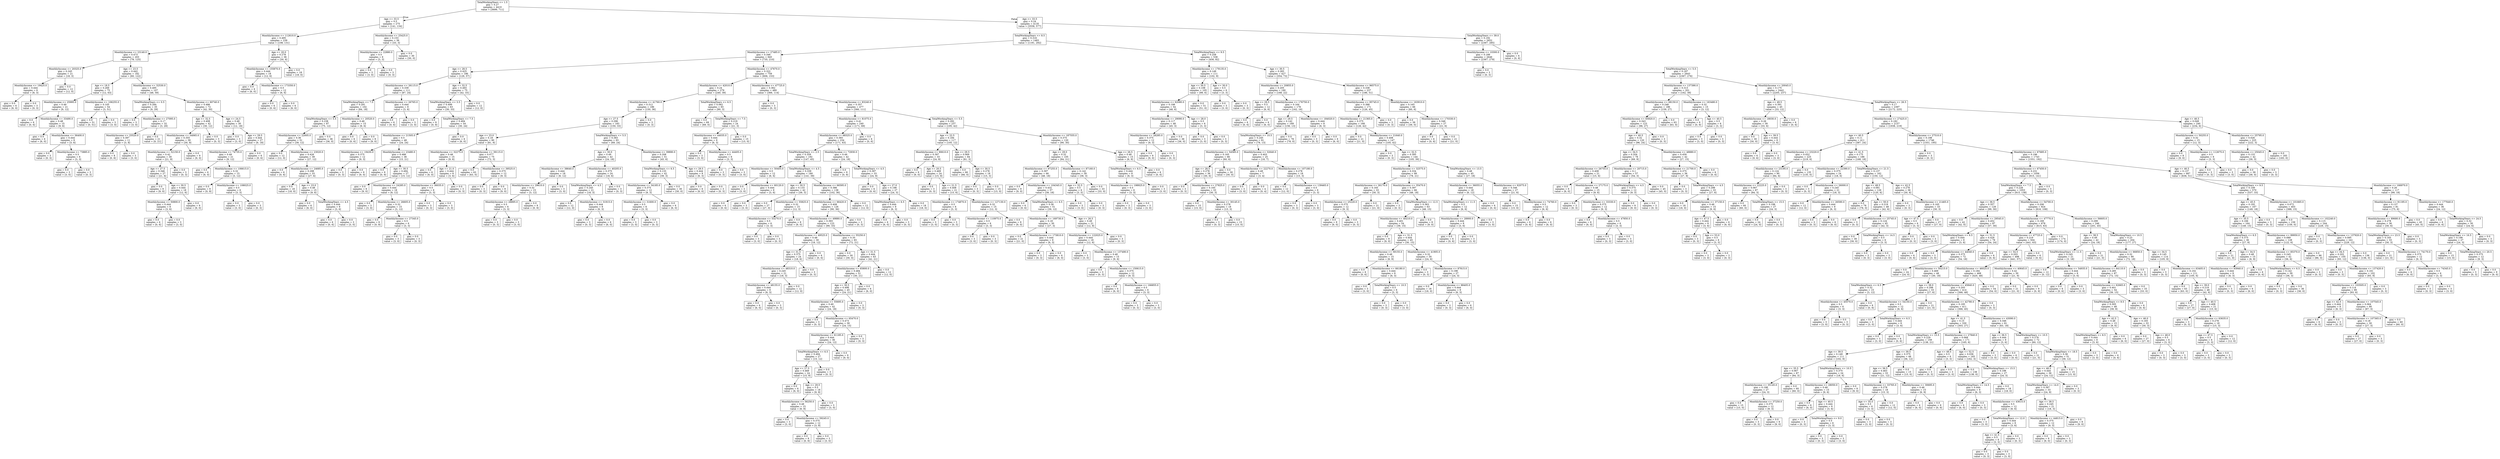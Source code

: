 digraph Tree {
node [shape=box] ;
0 [label="TotalWorkingYears <= 1.5\ngini = 0.27\nsamples = 4410\nvalue = [3699, 711]"] ;
1 [label="Age <= 33.5\ngini = 0.5\nsamples = 275\nvalue = [141, 134]"] ;
0 -> 1 [labeldistance=2.5, labelangle=45, headlabel="True"] ;
2 [label="MonthlyIncome <= 112610.0\ngini = 0.495\nsamples = 239\nvalue = [108, 131]"] ;
1 -> 2 ;
3 [label="MonthlyIncome <= 23140.0\ngini = 0.473\nsamples = 203\nvalue = [78, 125]"] ;
2 -> 3 ;
4 [label="MonthlyIncome <= 20325.0\ngini = 0.245\nsamples = 21\nvalue = [18, 3]"] ;
3 -> 4 ;
5 [label="MonthlyIncome <= 19425.0\ngini = 0.444\nsamples = 9\nvalue = [6, 3]"] ;
4 -> 5 ;
6 [label="gini = 0.0\nsamples = 6\nvalue = [6, 0]"] ;
5 -> 6 ;
7 [label="gini = 0.0\nsamples = 3\nvalue = [0, 3]"] ;
5 -> 7 ;
8 [label="gini = 0.0\nsamples = 12\nvalue = [12, 0]"] ;
4 -> 8 ;
9 [label="Age <= 23.5\ngini = 0.442\nsamples = 182\nvalue = [60, 122]"] ;
3 -> 9 ;
10 [label="Age <= 18.5\ngini = 0.269\nsamples = 75\nvalue = [12, 63]"] ;
9 -> 10 ;
11 [label="MonthlyIncome <= 25995.0\ngini = 0.49\nsamples = 21\nvalue = [9, 12]"] ;
10 -> 11 ;
12 [label="gini = 0.0\nsamples = 6\nvalue = [0, 6]"] ;
11 -> 12 ;
13 [label="MonthlyIncome <= 33490.0\ngini = 0.48\nsamples = 15\nvalue = [9, 6]"] ;
11 -> 13 ;
14 [label="gini = 0.0\nsamples = 6\nvalue = [6, 0]"] ;
13 -> 14 ;
15 [label="MonthlyIncome <= 36400.0\ngini = 0.444\nsamples = 9\nvalue = [3, 6]"] ;
13 -> 15 ;
16 [label="gini = 0.0\nsamples = 3\nvalue = [0, 3]"] ;
15 -> 16 ;
17 [label="MonthlyIncome <= 73885.0\ngini = 0.5\nsamples = 6\nvalue = [3, 3]"] ;
15 -> 17 ;
18 [label="gini = 0.0\nsamples = 3\nvalue = [3, 0]"] ;
17 -> 18 ;
19 [label="gini = 0.0\nsamples = 3\nvalue = [0, 3]"] ;
17 -> 19 ;
20 [label="MonthlyIncome <= 106255.0\ngini = 0.105\nsamples = 54\nvalue = [3, 51]"] ;
10 -> 20 ;
21 [label="gini = 0.0\nsamples = 51\nvalue = [0, 51]"] ;
20 -> 21 ;
22 [label="gini = 0.0\nsamples = 3\nvalue = [3, 0]"] ;
20 -> 22 ;
23 [label="MonthlyIncome <= 32530.0\ngini = 0.495\nsamples = 107\nvalue = [48, 59]"] ;
9 -> 23 ;
24 [label="TotalWorkingYears <= 0.5\ngini = 0.284\nsamples = 35\nvalue = [6, 29]"] ;
23 -> 24 ;
25 [label="gini = 0.0\nsamples = 3\nvalue = [3, 0]"] ;
24 -> 25 ;
26 [label="MonthlyIncome <= 27095.0\ngini = 0.17\nsamples = 32\nvalue = [3, 29]"] ;
24 -> 26 ;
27 [label="MonthlyIncome <= 25520.0\ngini = 0.397\nsamples = 11\nvalue = [3, 8]"] ;
26 -> 27 ;
28 [label="gini = 0.0\nsamples = 8\nvalue = [0, 8]"] ;
27 -> 28 ;
29 [label="gini = 0.0\nsamples = 3\nvalue = [3, 0]"] ;
27 -> 29 ;
30 [label="gini = 0.0\nsamples = 21\nvalue = [0, 21]"] ;
26 -> 30 ;
31 [label="MonthlyIncome <= 60740.0\ngini = 0.486\nsamples = 72\nvalue = [42, 30]"] ;
23 -> 31 ;
32 [label="Age <= 32.5\ngini = 0.408\nsamples = 42\nvalue = [30, 12]"] ;
31 -> 32 ;
33 [label="MonthlyIncome <= 54065.0\ngini = 0.355\nsamples = 39\nvalue = [30, 9]"] ;
32 -> 33 ;
34 [label="MonthlyIncome <= 52150.0\ngini = 0.42\nsamples = 30\nvalue = [21, 9]"] ;
33 -> 34 ;
35 [label="Age <= 27.5\ngini = 0.346\nsamples = 27\nvalue = [21, 6]"] ;
34 -> 35 ;
36 [label="gini = 0.0\nsamples = 9\nvalue = [9, 0]"] ;
35 -> 36 ;
37 [label="Age <= 30.5\ngini = 0.444\nsamples = 18\nvalue = [12, 6]"] ;
35 -> 37 ;
38 [label="MonthlyIncome <= 50800.0\ngini = 0.444\nsamples = 9\nvalue = [3, 6]"] ;
37 -> 38 ;
39 [label="gini = 0.0\nsamples = 6\nvalue = [0, 6]"] ;
38 -> 39 ;
40 [label="gini = 0.0\nsamples = 3\nvalue = [3, 0]"] ;
38 -> 40 ;
41 [label="gini = 0.0\nsamples = 9\nvalue = [9, 0]"] ;
37 -> 41 ;
42 [label="gini = 0.0\nsamples = 3\nvalue = [0, 3]"] ;
34 -> 42 ;
43 [label="gini = 0.0\nsamples = 9\nvalue = [9, 0]"] ;
33 -> 43 ;
44 [label="gini = 0.0\nsamples = 3\nvalue = [0, 3]"] ;
32 -> 44 ;
45 [label="Age <= 24.5\ngini = 0.48\nsamples = 30\nvalue = [12, 18]"] ;
31 -> 45 ;
46 [label="gini = 0.0\nsamples = 3\nvalue = [3, 0]"] ;
45 -> 46 ;
47 [label="Age <= 29.5\ngini = 0.444\nsamples = 27\nvalue = [9, 18]"] ;
45 -> 47 ;
48 [label="MonthlyIncome <= 74735.0\ngini = 0.49\nsamples = 21\nvalue = [9, 12]"] ;
47 -> 48 ;
49 [label="gini = 0.0\nsamples = 6\nvalue = [6, 0]"] ;
48 -> 49 ;
50 [label="MonthlyIncome <= 106615.0\ngini = 0.32\nsamples = 15\nvalue = [3, 12]"] ;
48 -> 50 ;
51 [label="gini = 0.0\nsamples = 9\nvalue = [0, 9]"] ;
50 -> 51 ;
52 [label="MonthlyIncome <= 108025.0\ngini = 0.5\nsamples = 6\nvalue = [3, 3]"] ;
50 -> 52 ;
53 [label="gini = 0.0\nsamples = 3\nvalue = [3, 0]"] ;
52 -> 53 ;
54 [label="gini = 0.0\nsamples = 3\nvalue = [0, 3]"] ;
52 -> 54 ;
55 [label="gini = 0.0\nsamples = 6\nvalue = [0, 6]"] ;
47 -> 55 ;
56 [label="Age <= 20.0\ngini = 0.278\nsamples = 36\nvalue = [30, 6]"] ;
2 -> 56 ;
57 [label="MonthlyIncome <= 155870.0\ngini = 0.444\nsamples = 18\nvalue = [12, 6]"] ;
56 -> 57 ;
58 [label="gini = 0.0\nsamples = 6\nvalue = [6, 0]"] ;
57 -> 58 ;
59 [label="MonthlyIncome <= 173350.0\ngini = 0.5\nsamples = 12\nvalue = [6, 6]"] ;
57 -> 59 ;
60 [label="gini = 0.0\nsamples = 6\nvalue = [0, 6]"] ;
59 -> 60 ;
61 [label="gini = 0.0\nsamples = 6\nvalue = [6, 0]"] ;
59 -> 61 ;
62 [label="gini = 0.0\nsamples = 18\nvalue = [18, 0]"] ;
56 -> 62 ;
63 [label="MonthlyIncome <= 25425.0\ngini = 0.153\nsamples = 36\nvalue = [33, 3]"] ;
1 -> 63 ;
64 [label="MonthlyIncome <= 22880.0\ngini = 0.5\nsamples = 6\nvalue = [3, 3]"] ;
63 -> 64 ;
65 [label="gini = 0.0\nsamples = 3\nvalue = [3, 0]"] ;
64 -> 65 ;
66 [label="gini = 0.0\nsamples = 3\nvalue = [0, 3]"] ;
64 -> 66 ;
67 [label="gini = 0.0\nsamples = 30\nvalue = [30, 0]"] ;
63 -> 67 ;
68 [label="Age <= 33.5\ngini = 0.24\nsamples = 4135\nvalue = [3558, 577]"] ;
0 -> 68 [labeldistance=2.5, labelangle=-45, headlabel="False"] ;
69 [label="TotalWorkingYears <= 8.5\ngini = 0.316\nsamples = 1483\nvalue = [1191, 292]"] ;
68 -> 69 ;
70 [label="MonthlyIncome <= 27485.0\ngini = 0.346\nsamples = 945\nvalue = [735, 210]"] ;
69 -> 70 ;
71 [label="Age <= 28.5\ngini = 0.425\nsamples = 186\nvalue = [129, 57]"] ;
70 -> 71 ;
72 [label="MonthlyIncome <= 26115.0\ngini = 0.339\nsamples = 111\nvalue = [87, 24]"] ;
71 -> 72 ;
73 [label="TotalWorkingYears <= 7.5\ngini = 0.291\nsamples = 102\nvalue = [84, 18]"] ;
72 -> 73 ;
74 [label="TotalWorkingYears <= 5.5\ngini = 0.238\nsamples = 87\nvalue = [75, 12]"] ;
73 -> 74 ;
75 [label="MonthlyIncome <= 22005.0\ngini = 0.36\nsamples = 51\nvalue = [39, 12]"] ;
74 -> 75 ;
76 [label="gini = 0.0\nsamples = 12\nvalue = [12, 0]"] ;
75 -> 76 ;
77 [label="MonthlyIncome <= 23020.0\ngini = 0.426\nsamples = 39\nvalue = [27, 12]"] ;
75 -> 77 ;
78 [label="gini = 0.0\nsamples = 6\nvalue = [0, 6]"] ;
77 -> 78 ;
79 [label="MonthlyIncome <= 24685.0\ngini = 0.298\nsamples = 33\nvalue = [27, 6]"] ;
77 -> 79 ;
80 [label="gini = 0.0\nsamples = 18\nvalue = [18, 0]"] ;
79 -> 80 ;
81 [label="Age <= 23.0\ngini = 0.48\nsamples = 15\nvalue = [9, 6]"] ;
79 -> 81 ;
82 [label="gini = 0.0\nsamples = 6\nvalue = [6, 0]"] ;
81 -> 82 ;
83 [label="TotalWorkingYears <= 4.5\ngini = 0.444\nsamples = 9\nvalue = [3, 6]"] ;
81 -> 83 ;
84 [label="gini = 0.0\nsamples = 6\nvalue = [0, 6]"] ;
83 -> 84 ;
85 [label="gini = 0.0\nsamples = 3\nvalue = [3, 0]"] ;
83 -> 85 ;
86 [label="gini = 0.0\nsamples = 36\nvalue = [36, 0]"] ;
74 -> 86 ;
87 [label="MonthlyIncome <= 20520.0\ngini = 0.48\nsamples = 15\nvalue = [9, 6]"] ;
73 -> 87 ;
88 [label="gini = 0.0\nsamples = 6\nvalue = [0, 6]"] ;
87 -> 88 ;
89 [label="gini = 0.0\nsamples = 9\nvalue = [9, 0]"] ;
87 -> 89 ;
90 [label="MonthlyIncome <= 26765.0\ngini = 0.444\nsamples = 9\nvalue = [3, 6]"] ;
72 -> 90 ;
91 [label="gini = 0.0\nsamples = 6\nvalue = [0, 6]"] ;
90 -> 91 ;
92 [label="gini = 0.0\nsamples = 3\nvalue = [3, 0]"] ;
90 -> 92 ;
93 [label="Age <= 32.5\ngini = 0.493\nsamples = 75\nvalue = [42, 33]"] ;
71 -> 93 ;
94 [label="TotalWorkingYears <= 3.5\ngini = 0.499\nsamples = 63\nvalue = [30, 33]"] ;
93 -> 94 ;
95 [label="gini = 0.0\nsamples = 9\nvalue = [0, 9]"] ;
94 -> 95 ;
96 [label="TotalWorkingYears <= 7.5\ngini = 0.494\nsamples = 54\nvalue = [30, 24]"] ;
94 -> 96 ;
97 [label="MonthlyIncome <= 21505.0\ngini = 0.5\nsamples = 48\nvalue = [24, 24]"] ;
96 -> 97 ;
98 [label="MonthlyIncome <= 19430.0\ngini = 0.375\nsamples = 12\nvalue = [9, 3]"] ;
97 -> 98 ;
99 [label="gini = 0.0\nsamples = 3\nvalue = [0, 3]"] ;
98 -> 99 ;
100 [label="gini = 0.0\nsamples = 9\nvalue = [9, 0]"] ;
98 -> 100 ;
101 [label="MonthlyIncome <= 23480.0\ngini = 0.486\nsamples = 36\nvalue = [15, 21]"] ;
97 -> 101 ;
102 [label="gini = 0.0\nsamples = 9\nvalue = [0, 9]"] ;
101 -> 102 ;
103 [label="Age <= 30.5\ngini = 0.494\nsamples = 27\nvalue = [15, 12]"] ;
101 -> 103 ;
104 [label="gini = 0.0\nsamples = 9\nvalue = [9, 0]"] ;
103 -> 104 ;
105 [label="MonthlyIncome <= 24285.0\ngini = 0.444\nsamples = 18\nvalue = [6, 12]"] ;
103 -> 105 ;
106 [label="gini = 0.0\nsamples = 3\nvalue = [3, 0]"] ;
105 -> 106 ;
107 [label="MonthlyIncome <= 26605.0\ngini = 0.32\nsamples = 15\nvalue = [3, 12]"] ;
105 -> 107 ;
108 [label="gini = 0.0\nsamples = 9\nvalue = [0, 9]"] ;
107 -> 108 ;
109 [label="MonthlyIncome <= 27345.0\ngini = 0.5\nsamples = 6\nvalue = [3, 3]"] ;
107 -> 109 ;
110 [label="gini = 0.0\nsamples = 3\nvalue = [3, 0]"] ;
109 -> 110 ;
111 [label="gini = 0.0\nsamples = 3\nvalue = [0, 3]"] ;
109 -> 111 ;
112 [label="gini = 0.0\nsamples = 6\nvalue = [6, 0]"] ;
96 -> 112 ;
113 [label="gini = 0.0\nsamples = 12\nvalue = [12, 0]"] ;
93 -> 113 ;
114 [label="MonthlyIncome <= 47670.0\ngini = 0.322\nsamples = 759\nvalue = [606, 153]"] ;
70 -> 114 ;
115 [label="MonthlyIncome <= 42010.0\ngini = 0.24\nsamples = 279\nvalue = [240, 39]"] ;
114 -> 115 ;
116 [label="MonthlyIncome <= 41760.0\ngini = 0.312\nsamples = 186\nvalue = [150, 36]"] ;
115 -> 116 ;
117 [label="Age <= 27.5\ngini = 0.296\nsamples = 183\nvalue = [150, 33]"] ;
116 -> 117 ;
118 [label="Age <= 23.0\ngini = 0.18\nsamples = 90\nvalue = [81, 9]"] ;
117 -> 118 ;
119 [label="MonthlyIncome <= 32275.0\ngini = 0.48\nsamples = 15\nvalue = [9, 6]"] ;
118 -> 119 ;
120 [label="gini = 0.0\nsamples = 6\nvalue = [6, 0]"] ;
119 -> 120 ;
121 [label="Age <= 21.0\ngini = 0.444\nsamples = 9\nvalue = [3, 6]"] ;
119 -> 121 ;
122 [label="MonthlyIncome <= 36035.0\ngini = 0.5\nsamples = 6\nvalue = [3, 3]"] ;
121 -> 122 ;
123 [label="gini = 0.0\nsamples = 3\nvalue = [0, 3]"] ;
122 -> 123 ;
124 [label="gini = 0.0\nsamples = 3\nvalue = [3, 0]"] ;
122 -> 124 ;
125 [label="gini = 0.0\nsamples = 3\nvalue = [0, 3]"] ;
121 -> 125 ;
126 [label="MonthlyIncome <= 39115.0\ngini = 0.077\nsamples = 75\nvalue = [72, 3]"] ;
118 -> 126 ;
127 [label="gini = 0.0\nsamples = 63\nvalue = [63, 0]"] ;
126 -> 127 ;
128 [label="MonthlyIncome <= 39525.0\ngini = 0.375\nsamples = 12\nvalue = [9, 3]"] ;
126 -> 128 ;
129 [label="gini = 0.0\nsamples = 3\nvalue = [0, 3]"] ;
128 -> 129 ;
130 [label="gini = 0.0\nsamples = 9\nvalue = [9, 0]"] ;
128 -> 130 ;
131 [label="TotalWorkingYears <= 5.5\ngini = 0.383\nsamples = 93\nvalue = [69, 24]"] ;
117 -> 131 ;
132 [label="Age <= 30.0\ngini = 0.49\nsamples = 42\nvalue = [24, 18]"] ;
131 -> 132 ;
133 [label="MonthlyIncome <= 38640.0\ngini = 0.444\nsamples = 18\nvalue = [6, 12]"] ;
132 -> 133 ;
134 [label="MonthlyIncome <= 29610.0\ngini = 0.32\nsamples = 15\nvalue = [3, 12]"] ;
133 -> 134 ;
135 [label="MonthlyIncome <= 28895.0\ngini = 0.5\nsamples = 6\nvalue = [3, 3]"] ;
134 -> 135 ;
136 [label="gini = 0.0\nsamples = 3\nvalue = [0, 3]"] ;
135 -> 136 ;
137 [label="gini = 0.0\nsamples = 3\nvalue = [3, 0]"] ;
135 -> 137 ;
138 [label="gini = 0.0\nsamples = 9\nvalue = [0, 9]"] ;
134 -> 138 ;
139 [label="gini = 0.0\nsamples = 3\nvalue = [3, 0]"] ;
133 -> 139 ;
140 [label="MonthlyIncome <= 40205.0\ngini = 0.375\nsamples = 24\nvalue = [18, 6]"] ;
132 -> 140 ;
141 [label="TotalWorkingYears <= 4.5\ngini = 0.245\nsamples = 21\nvalue = [18, 3]"] ;
140 -> 141 ;
142 [label="gini = 0.0\nsamples = 12\nvalue = [12, 0]"] ;
141 -> 142 ;
143 [label="MonthlyIncome <= 31915.0\ngini = 0.444\nsamples = 9\nvalue = [6, 3]"] ;
141 -> 143 ;
144 [label="gini = 0.0\nsamples = 3\nvalue = [0, 3]"] ;
143 -> 144 ;
145 [label="gini = 0.0\nsamples = 6\nvalue = [6, 0]"] ;
143 -> 145 ;
146 [label="gini = 0.0\nsamples = 3\nvalue = [0, 3]"] ;
140 -> 146 ;
147 [label="MonthlyIncome <= 39890.0\ngini = 0.208\nsamples = 51\nvalue = [45, 6]"] ;
131 -> 147 ;
148 [label="TotalWorkingYears <= 6.5\ngini = 0.133\nsamples = 42\nvalue = [39, 3]"] ;
147 -> 148 ;
149 [label="MonthlyIncome <= 34185.0\ngini = 0.375\nsamples = 12\nvalue = [9, 3]"] ;
148 -> 149 ;
150 [label="MonthlyIncome <= 31600.0\ngini = 0.5\nsamples = 6\nvalue = [3, 3]"] ;
149 -> 150 ;
151 [label="gini = 0.0\nsamples = 3\nvalue = [3, 0]"] ;
150 -> 151 ;
152 [label="gini = 0.0\nsamples = 3\nvalue = [0, 3]"] ;
150 -> 152 ;
153 [label="gini = 0.0\nsamples = 6\nvalue = [6, 0]"] ;
149 -> 153 ;
154 [label="gini = 0.0\nsamples = 30\nvalue = [30, 0]"] ;
148 -> 154 ;
155 [label="Age <= 29.5\ngini = 0.444\nsamples = 9\nvalue = [6, 3]"] ;
147 -> 155 ;
156 [label="gini = 0.0\nsamples = 6\nvalue = [6, 0]"] ;
155 -> 156 ;
157 [label="gini = 0.0\nsamples = 3\nvalue = [0, 3]"] ;
155 -> 157 ;
158 [label="gini = 0.0\nsamples = 3\nvalue = [0, 3]"] ;
116 -> 158 ;
159 [label="TotalWorkingYears <= 6.5\ngini = 0.062\nsamples = 93\nvalue = [90, 3]"] ;
115 -> 159 ;
160 [label="gini = 0.0\nsamples = 69\nvalue = [69, 0]"] ;
159 -> 160 ;
161 [label="TotalWorkingYears <= 7.5\ngini = 0.219\nsamples = 24\nvalue = [21, 3]"] ;
159 -> 161 ;
162 [label="MonthlyIncome <= 44035.0\ngini = 0.444\nsamples = 9\nvalue = [6, 3]"] ;
161 -> 162 ;
163 [label="gini = 0.0\nsamples = 3\nvalue = [3, 0]"] ;
162 -> 163 ;
164 [label="MonthlyIncome <= 44405.0\ngini = 0.5\nsamples = 6\nvalue = [3, 3]"] ;
162 -> 164 ;
165 [label="gini = 0.0\nsamples = 3\nvalue = [0, 3]"] ;
164 -> 165 ;
166 [label="gini = 0.0\nsamples = 3\nvalue = [3, 0]"] ;
164 -> 166 ;
167 [label="gini = 0.0\nsamples = 15\nvalue = [15, 0]"] ;
161 -> 167 ;
168 [label="MonthlyIncome <= 47725.0\ngini = 0.362\nsamples = 480\nvalue = [366, 114]"] ;
114 -> 168 ;
169 [label="gini = 0.0\nsamples = 3\nvalue = [0, 3]"] ;
168 -> 169 ;
170 [label="MonthlyIncome <= 83240.0\ngini = 0.357\nsamples = 477\nvalue = [366, 111]"] ;
168 -> 170 ;
171 [label="MonthlyIncome <= 81075.0\ngini = 0.41\nsamples = 240\nvalue = [171, 69]"] ;
170 -> 171 ;
172 [label="MonthlyIncome <= 68325.0\ngini = 0.393\nsamples = 234\nvalue = [171, 63]"] ;
171 -> 172 ;
173 [label="TotalWorkingYears <= 2.5\ngini = 0.359\nsamples = 192\nvalue = [147, 45]"] ;
172 -> 173 ;
174 [label="MonthlyIncome <= 50405.0\ngini = 0.5\nsamples = 12\nvalue = [6, 6]"] ;
173 -> 174 ;
175 [label="gini = 0.0\nsamples = 3\nvalue = [3, 0]"] ;
174 -> 175 ;
176 [label="MonthlyIncome <= 60120.0\ngini = 0.444\nsamples = 9\nvalue = [3, 6]"] ;
174 -> 176 ;
177 [label="gini = 0.0\nsamples = 6\nvalue = [0, 6]"] ;
176 -> 177 ;
178 [label="gini = 0.0\nsamples = 3\nvalue = [3, 0]"] ;
176 -> 178 ;
179 [label="TotalWorkingYears <= 4.5\ngini = 0.339\nsamples = 180\nvalue = [141, 39]"] ;
173 -> 179 ;
180 [label="Age <= 30.5\ngini = 0.133\nsamples = 42\nvalue = [39, 3]"] ;
179 -> 180 ;
181 [label="gini = 0.0\nsamples = 27\nvalue = [27, 0]"] ;
180 -> 181 ;
182 [label="MonthlyIncome <= 55825.0\ngini = 0.32\nsamples = 15\nvalue = [12, 3]"] ;
180 -> 182 ;
183 [label="MonthlyIncome <= 53270.0\ngini = 0.5\nsamples = 6\nvalue = [3, 3]"] ;
182 -> 183 ;
184 [label="gini = 0.0\nsamples = 3\nvalue = [3, 0]"] ;
183 -> 184 ;
185 [label="gini = 0.0\nsamples = 3\nvalue = [0, 3]"] ;
183 -> 185 ;
186 [label="gini = 0.0\nsamples = 9\nvalue = [9, 0]"] ;
182 -> 186 ;
187 [label="MonthlyIncome <= 66595.0\ngini = 0.386\nsamples = 138\nvalue = [102, 36]"] ;
179 -> 187 ;
188 [label="MonthlyIncome <= 66420.0\ngini = 0.408\nsamples = 126\nvalue = [90, 36]"] ;
187 -> 188 ;
189 [label="MonthlyIncome <= 49880.0\ngini = 0.393\nsamples = 123\nvalue = [90, 33]"] ;
188 -> 189 ;
190 [label="MonthlyIncome <= 49525.0\ngini = 0.48\nsamples = 30\nvalue = [18, 12]"] ;
189 -> 190 ;
191 [label="Age <= 31.5\ngini = 0.375\nsamples = 24\nvalue = [18, 6]"] ;
190 -> 191 ;
192 [label="MonthlyIncome <= 48310.0\ngini = 0.245\nsamples = 21\nvalue = [18, 3]"] ;
191 -> 192 ;
193 [label="MonthlyIncome <= 48155.0\ngini = 0.444\nsamples = 9\nvalue = [6, 3]"] ;
192 -> 193 ;
194 [label="gini = 0.0\nsamples = 6\nvalue = [6, 0]"] ;
193 -> 194 ;
195 [label="gini = 0.0\nsamples = 3\nvalue = [0, 3]"] ;
193 -> 195 ;
196 [label="gini = 0.0\nsamples = 12\nvalue = [12, 0]"] ;
192 -> 196 ;
197 [label="gini = 0.0\nsamples = 3\nvalue = [0, 3]"] ;
191 -> 197 ;
198 [label="gini = 0.0\nsamples = 6\nvalue = [0, 6]"] ;
190 -> 198 ;
199 [label="MonthlyIncome <= 55250.0\ngini = 0.35\nsamples = 93\nvalue = [72, 21]"] ;
189 -> 199 ;
200 [label="gini = 0.0\nsamples = 30\nvalue = [30, 0]"] ;
199 -> 200 ;
201 [label="Age <= 31.5\ngini = 0.444\nsamples = 63\nvalue = [42, 21]"] ;
199 -> 201 ;
202 [label="MonthlyIncome <= 65800.0\ngini = 0.484\nsamples = 51\nvalue = [30, 21]"] ;
201 -> 202 ;
203 [label="Age <= 30.5\ngini = 0.498\nsamples = 45\nvalue = [24, 21]"] ;
202 -> 203 ;
204 [label="MonthlyIncome <= 55695.0\ngini = 0.49\nsamples = 42\nvalue = [24, 18]"] ;
203 -> 204 ;
205 [label="gini = 0.0\nsamples = 3\nvalue = [0, 3]"] ;
204 -> 205 ;
206 [label="MonthlyIncome <= 65470.0\ngini = 0.473\nsamples = 39\nvalue = [24, 15]"] ;
204 -> 206 ;
207 [label="MonthlyIncome <= 61185.0\ngini = 0.444\nsamples = 36\nvalue = [24, 12]"] ;
206 -> 207 ;
208 [label="TotalWorkingYears <= 6.5\ngini = 0.494\nsamples = 27\nvalue = [15, 12]"] ;
207 -> 208 ;
209 [label="Age <= 27.5\ngini = 0.469\nsamples = 24\nvalue = [15, 9]"] ;
208 -> 209 ;
210 [label="gini = 0.0\nsamples = 6\nvalue = [6, 0]"] ;
209 -> 210 ;
211 [label="Age <= 29.5\ngini = 0.5\nsamples = 18\nvalue = [9, 9]"] ;
209 -> 211 ;
212 [label="MonthlyIncome <= 56250.0\ngini = 0.48\nsamples = 15\nvalue = [6, 9]"] ;
211 -> 212 ;
213 [label="gini = 0.0\nsamples = 3\nvalue = [3, 0]"] ;
212 -> 213 ;
214 [label="MonthlyIncome <= 59245.0\ngini = 0.375\nsamples = 12\nvalue = [3, 9]"] ;
212 -> 214 ;
215 [label="gini = 0.0\nsamples = 9\nvalue = [0, 9]"] ;
214 -> 215 ;
216 [label="gini = 0.0\nsamples = 3\nvalue = [3, 0]"] ;
214 -> 216 ;
217 [label="gini = 0.0\nsamples = 3\nvalue = [3, 0]"] ;
211 -> 217 ;
218 [label="gini = 0.0\nsamples = 3\nvalue = [0, 3]"] ;
208 -> 218 ;
219 [label="gini = 0.0\nsamples = 9\nvalue = [9, 0]"] ;
207 -> 219 ;
220 [label="gini = 0.0\nsamples = 3\nvalue = [0, 3]"] ;
206 -> 220 ;
221 [label="gini = 0.0\nsamples = 3\nvalue = [0, 3]"] ;
203 -> 221 ;
222 [label="gini = 0.0\nsamples = 6\nvalue = [6, 0]"] ;
202 -> 222 ;
223 [label="gini = 0.0\nsamples = 12\nvalue = [12, 0]"] ;
201 -> 223 ;
224 [label="gini = 0.0\nsamples = 3\nvalue = [0, 3]"] ;
188 -> 224 ;
225 [label="gini = 0.0\nsamples = 12\nvalue = [12, 0]"] ;
187 -> 225 ;
226 [label="MonthlyIncome <= 72930.0\ngini = 0.49\nsamples = 42\nvalue = [24, 18]"] ;
172 -> 226 ;
227 [label="gini = 0.0\nsamples = 9\nvalue = [0, 9]"] ;
226 -> 227 ;
228 [label="TotalWorkingYears <= 4.5\ngini = 0.397\nsamples = 33\nvalue = [24, 9]"] ;
226 -> 228 ;
229 [label="gini = 0.0\nsamples = 6\nvalue = [0, 6]"] ;
228 -> 229 ;
230 [label="Age <= 27.0\ngini = 0.198\nsamples = 27\nvalue = [24, 3]"] ;
228 -> 230 ;
231 [label="TotalWorkingYears <= 6.5\ngini = 0.444\nsamples = 9\nvalue = [6, 3]"] ;
230 -> 231 ;
232 [label="gini = 0.0\nsamples = 6\nvalue = [6, 0]"] ;
231 -> 232 ;
233 [label="gini = 0.0\nsamples = 3\nvalue = [0, 3]"] ;
231 -> 233 ;
234 [label="gini = 0.0\nsamples = 18\nvalue = [18, 0]"] ;
230 -> 234 ;
235 [label="gini = 0.0\nsamples = 6\nvalue = [0, 6]"] ;
171 -> 235 ;
236 [label="TotalWorkingYears <= 5.5\ngini = 0.292\nsamples = 237\nvalue = [195, 42]"] ;
170 -> 236 ;
237 [label="Age <= 22.5\ngini = 0.184\nsamples = 117\nvalue = [105, 12]"] ;
236 -> 237 ;
238 [label="MonthlyIncome <= 90610.0\ngini = 0.397\nsamples = 33\nvalue = [24, 9]"] ;
237 -> 238 ;
239 [label="gini = 0.0\nsamples = 9\nvalue = [9, 0]"] ;
238 -> 239 ;
240 [label="Age <= 20.5\ngini = 0.469\nsamples = 24\nvalue = [15, 9]"] ;
238 -> 240 ;
241 [label="gini = 0.0\nsamples = 3\nvalue = [0, 3]"] ;
240 -> 241 ;
242 [label="Age <= 21.5\ngini = 0.408\nsamples = 21\nvalue = [15, 6]"] ;
240 -> 242 ;
243 [label="MonthlyIncome <= 174870.0\ngini = 0.5\nsamples = 6\nvalue = [3, 3]"] ;
242 -> 243 ;
244 [label="gini = 0.0\nsamples = 3\nvalue = [3, 0]"] ;
243 -> 244 ;
245 [label="gini = 0.0\nsamples = 3\nvalue = [0, 3]"] ;
243 -> 245 ;
246 [label="MonthlyIncome <= 127130.0\ngini = 0.32\nsamples = 15\nvalue = [12, 3]"] ;
242 -> 246 ;
247 [label="MonthlyIncome <= 110975.0\ngini = 0.5\nsamples = 6\nvalue = [3, 3]"] ;
246 -> 247 ;
248 [label="gini = 0.0\nsamples = 3\nvalue = [3, 0]"] ;
247 -> 248 ;
249 [label="gini = 0.0\nsamples = 3\nvalue = [0, 3]"] ;
247 -> 249 ;
250 [label="gini = 0.0\nsamples = 9\nvalue = [9, 0]"] ;
246 -> 250 ;
251 [label="Age <= 29.5\ngini = 0.069\nsamples = 84\nvalue = [81, 3]"] ;
237 -> 251 ;
252 [label="gini = 0.0\nsamples = 66\nvalue = [66, 0]"] ;
251 -> 252 ;
253 [label="Age <= 30.5\ngini = 0.278\nsamples = 18\nvalue = [15, 3]"] ;
251 -> 253 ;
254 [label="gini = 0.0\nsamples = 3\nvalue = [0, 3]"] ;
253 -> 254 ;
255 [label="gini = 0.0\nsamples = 15\nvalue = [15, 0]"] ;
253 -> 255 ;
256 [label="MonthlyIncome <= 187555.0\ngini = 0.375\nsamples = 120\nvalue = [90, 30]"] ;
236 -> 256 ;
257 [label="Age <= 29.0\ngini = 0.32\nsamples = 105\nvalue = [84, 21]"] ;
256 -> 257 ;
258 [label="MonthlyIncome <= 97255.0\ngini = 0.397\nsamples = 66\nvalue = [48, 18]"] ;
257 -> 258 ;
259 [label="gini = 0.0\nsamples = 9\nvalue = [9, 0]"] ;
258 -> 259 ;
260 [label="MonthlyIncome <= 104345.0\ngini = 0.432\nsamples = 57\nvalue = [39, 18]"] ;
258 -> 260 ;
261 [label="gini = 0.0\nsamples = 6\nvalue = [0, 6]"] ;
260 -> 261 ;
262 [label="TotalWorkingYears <= 6.5\ngini = 0.36\nsamples = 51\nvalue = [39, 12]"] ;
260 -> 262 ;
263 [label="MonthlyIncome <= 169730.0\ngini = 0.18\nsamples = 30\nvalue = [27, 3]"] ;
262 -> 263 ;
264 [label="gini = 0.0\nsamples = 21\nvalue = [21, 0]"] ;
263 -> 264 ;
265 [label="MonthlyIncome <= 173810.0\ngini = 0.444\nsamples = 9\nvalue = [6, 3]"] ;
263 -> 265 ;
266 [label="gini = 0.0\nsamples = 3\nvalue = [0, 3]"] ;
265 -> 266 ;
267 [label="gini = 0.0\nsamples = 6\nvalue = [6, 0]"] ;
265 -> 267 ;
268 [label="Age <= 26.5\ngini = 0.49\nsamples = 21\nvalue = [12, 9]"] ;
262 -> 268 ;
269 [label="MonthlyIncome <= 122025.0\ngini = 0.444\nsamples = 18\nvalue = [12, 6]"] ;
268 -> 269 ;
270 [label="gini = 0.0\nsamples = 3\nvalue = [3, 0]"] ;
269 -> 270 ;
271 [label="MonthlyIncome <= 137490.0\ngini = 0.48\nsamples = 15\nvalue = [9, 6]"] ;
269 -> 271 ;
272 [label="gini = 0.0\nsamples = 3\nvalue = [0, 3]"] ;
271 -> 272 ;
273 [label="MonthlyIncome <= 150615.0\ngini = 0.375\nsamples = 12\nvalue = [9, 3]"] ;
271 -> 273 ;
274 [label="gini = 0.0\nsamples = 6\nvalue = [6, 0]"] ;
273 -> 274 ;
275 [label="MonthlyIncome <= 166855.0\ngini = 0.5\nsamples = 6\nvalue = [3, 3]"] ;
273 -> 275 ;
276 [label="gini = 0.0\nsamples = 3\nvalue = [0, 3]"] ;
275 -> 276 ;
277 [label="gini = 0.0\nsamples = 3\nvalue = [3, 0]"] ;
275 -> 277 ;
278 [label="gini = 0.0\nsamples = 3\nvalue = [0, 3]"] ;
268 -> 278 ;
279 [label="MonthlyIncome <= 87160.0\ngini = 0.142\nsamples = 39\nvalue = [36, 3]"] ;
257 -> 279 ;
280 [label="Age <= 32.5\ngini = 0.5\nsamples = 6\nvalue = [3, 3]"] ;
279 -> 280 ;
281 [label="gini = 0.0\nsamples = 3\nvalue = [3, 0]"] ;
280 -> 281 ;
282 [label="gini = 0.0\nsamples = 3\nvalue = [0, 3]"] ;
280 -> 282 ;
283 [label="gini = 0.0\nsamples = 33\nvalue = [33, 0]"] ;
279 -> 283 ;
284 [label="Age <= 26.5\ngini = 0.48\nsamples = 15\nvalue = [6, 9]"] ;
256 -> 284 ;
285 [label="TotalWorkingYears <= 6.5\ngini = 0.444\nsamples = 9\nvalue = [6, 3]"] ;
284 -> 285 ;
286 [label="MonthlyIncome <= 198925.0\ngini = 0.5\nsamples = 6\nvalue = [3, 3]"] ;
285 -> 286 ;
287 [label="gini = 0.0\nsamples = 3\nvalue = [0, 3]"] ;
286 -> 287 ;
288 [label="gini = 0.0\nsamples = 3\nvalue = [3, 0]"] ;
286 -> 288 ;
289 [label="gini = 0.0\nsamples = 3\nvalue = [3, 0]"] ;
285 -> 289 ;
290 [label="gini = 0.0\nsamples = 6\nvalue = [0, 6]"] ;
284 -> 290 ;
291 [label="TotalWorkingYears <= 9.5\ngini = 0.258\nsamples = 538\nvalue = [456, 82]"] ;
69 -> 291 ;
292 [label="MonthlyIncome <= 179135.0\ngini = 0.149\nsamples = 111\nvalue = [102, 9]"] ;
291 -> 292 ;
293 [label="Age <= 30.5\ngini = 0.108\nsamples = 105\nvalue = [99, 6]"] ;
292 -> 293 ;
294 [label="MonthlyIncome <= 62080.0\ngini = 0.198\nsamples = 54\nvalue = [48, 6]"] ;
293 -> 294 ;
295 [label="MonthlyIncome <= 29090.0\ngini = 0.117\nsamples = 48\nvalue = [45, 3]"] ;
294 -> 295 ;
296 [label="MonthlyIncome <= 28285.0\ngini = 0.375\nsamples = 12\nvalue = [9, 3]"] ;
295 -> 296 ;
297 [label="gini = 0.0\nsamples = 9\nvalue = [9, 0]"] ;
296 -> 297 ;
298 [label="gini = 0.0\nsamples = 3\nvalue = [0, 3]"] ;
296 -> 298 ;
299 [label="gini = 0.0\nsamples = 36\nvalue = [36, 0]"] ;
295 -> 299 ;
300 [label="Age <= 28.0\ngini = 0.5\nsamples = 6\nvalue = [3, 3]"] ;
294 -> 300 ;
301 [label="gini = 0.0\nsamples = 3\nvalue = [3, 0]"] ;
300 -> 301 ;
302 [label="gini = 0.0\nsamples = 3\nvalue = [0, 3]"] ;
300 -> 302 ;
303 [label="gini = 0.0\nsamples = 51\nvalue = [51, 0]"] ;
293 -> 303 ;
304 [label="Age <= 30.0\ngini = 0.5\nsamples = 6\nvalue = [3, 3]"] ;
292 -> 304 ;
305 [label="gini = 0.0\nsamples = 3\nvalue = [3, 0]"] ;
304 -> 305 ;
306 [label="gini = 0.0\nsamples = 3\nvalue = [0, 3]"] ;
304 -> 306 ;
307 [label="Age <= 30.5\ngini = 0.283\nsamples = 427\nvalue = [354, 73]"] ;
291 -> 307 ;
308 [label="MonthlyIncome <= 20855.0\ngini = 0.205\nsamples = 190\nvalue = [168, 22]"] ;
307 -> 308 ;
309 [label="Age <= 29.5\ngini = 0.5\nsamples = 12\nvalue = [6, 6]"] ;
308 -> 309 ;
310 [label="gini = 0.0\nsamples = 6\nvalue = [0, 6]"] ;
309 -> 310 ;
311 [label="gini = 0.0\nsamples = 6\nvalue = [6, 0]"] ;
309 -> 311 ;
312 [label="MonthlyIncome <= 176750.0\ngini = 0.164\nsamples = 178\nvalue = [162, 16]"] ;
308 -> 312 ;
313 [label="Age <= 29.5\ngini = 0.142\nsamples = 169\nvalue = [156, 13]"] ;
312 -> 313 ;
314 [label="TotalWorkingYears <= 10.5\ngini = 0.245\nsamples = 91\nvalue = [78, 13]"] ;
313 -> 314 ;
315 [label="MonthlyIncome <= 54585.0\ngini = 0.165\nsamples = 66\nvalue = [60, 6]"] ;
314 -> 315 ;
316 [label="Age <= 28.5\ngini = 0.278\nsamples = 36\nvalue = [30, 6]"] ;
315 -> 316 ;
317 [label="gini = 0.0\nsamples = 3\nvalue = [0, 3]"] ;
316 -> 317 ;
318 [label="MonthlyIncome <= 27825.0\ngini = 0.165\nsamples = 33\nvalue = [30, 3]"] ;
316 -> 318 ;
319 [label="gini = 0.0\nsamples = 15\nvalue = [15, 0]"] ;
318 -> 319 ;
320 [label="MonthlyIncome <= 30145.0\ngini = 0.278\nsamples = 18\nvalue = [15, 3]"] ;
318 -> 320 ;
321 [label="gini = 0.0\nsamples = 3\nvalue = [0, 3]"] ;
320 -> 321 ;
322 [label="gini = 0.0\nsamples = 15\nvalue = [15, 0]"] ;
320 -> 322 ;
323 [label="gini = 0.0\nsamples = 30\nvalue = [30, 0]"] ;
315 -> 323 ;
324 [label="MonthlyIncome <= 32640.0\ngini = 0.403\nsamples = 25\nvalue = [18, 7]"] ;
314 -> 324 ;
325 [label="MonthlyIncome <= 22270.0\ngini = 0.49\nsamples = 7\nvalue = [3, 4]"] ;
324 -> 325 ;
326 [label="gini = 0.0\nsamples = 3\nvalue = [3, 0]"] ;
325 -> 326 ;
327 [label="gini = 0.0\nsamples = 4\nvalue = [0, 4]"] ;
325 -> 327 ;
328 [label="MonthlyIncome <= 107180.0\ngini = 0.278\nsamples = 18\nvalue = [15, 3]"] ;
324 -> 328 ;
329 [label="gini = 0.0\nsamples = 12\nvalue = [12, 0]"] ;
328 -> 329 ;
330 [label="MonthlyIncome <= 139465.0\ngini = 0.5\nsamples = 6\nvalue = [3, 3]"] ;
328 -> 330 ;
331 [label="gini = 0.0\nsamples = 3\nvalue = [0, 3]"] ;
330 -> 331 ;
332 [label="gini = 0.0\nsamples = 3\nvalue = [3, 0]"] ;
330 -> 332 ;
333 [label="gini = 0.0\nsamples = 78\nvalue = [78, 0]"] ;
313 -> 333 ;
334 [label="MonthlyIncome <= 184020.0\ngini = 0.444\nsamples = 9\nvalue = [6, 3]"] ;
312 -> 334 ;
335 [label="gini = 0.0\nsamples = 3\nvalue = [0, 3]"] ;
334 -> 335 ;
336 [label="gini = 0.0\nsamples = 6\nvalue = [6, 0]"] ;
334 -> 336 ;
337 [label="MonthlyIncome <= 96575.0\ngini = 0.338\nsamples = 237\nvalue = [186, 51]"] ;
307 -> 337 ;
338 [label="MonthlyIncome <= 95745.0\ngini = 0.388\nsamples = 171\nvalue = [126, 45]"] ;
337 -> 338 ;
339 [label="MonthlyIncome <= 21365.0\ngini = 0.375\nsamples = 168\nvalue = [126, 42]"] ;
338 -> 339 ;
340 [label="gini = 0.0\nsamples = 21\nvalue = [21, 0]"] ;
339 -> 340 ;
341 [label="MonthlyIncome <= 21640.0\ngini = 0.408\nsamples = 147\nvalue = [105, 42]"] ;
339 -> 341 ;
342 [label="gini = 0.0\nsamples = 3\nvalue = [0, 3]"] ;
341 -> 342 ;
343 [label="Age <= 32.5\ngini = 0.395\nsamples = 144\nvalue = [105, 39]"] ;
341 -> 343 ;
344 [label="MonthlyIncome <= 32575.0\ngini = 0.334\nsamples = 99\nvalue = [78, 21]"] ;
343 -> 344 ;
345 [label="MonthlyIncome <= 26170.0\ngini = 0.165\nsamples = 33\nvalue = [30, 3]"] ;
344 -> 345 ;
346 [label="MonthlyIncome <= 25220.0\ngini = 0.375\nsamples = 12\nvalue = [9, 3]"] ;
345 -> 346 ;
347 [label="gini = 0.0\nsamples = 9\nvalue = [9, 0]"] ;
346 -> 347 ;
348 [label="gini = 0.0\nsamples = 3\nvalue = [0, 3]"] ;
346 -> 348 ;
349 [label="gini = 0.0\nsamples = 21\nvalue = [21, 0]"] ;
345 -> 349 ;
350 [label="MonthlyIncome <= 35470.0\ngini = 0.397\nsamples = 66\nvalue = [48, 18]"] ;
344 -> 350 ;
351 [label="gini = 0.0\nsamples = 3\nvalue = [0, 3]"] ;
350 -> 351 ;
352 [label="TotalWorkingYears <= 12.5\ngini = 0.363\nsamples = 63\nvalue = [48, 15]"] ;
350 -> 352 ;
353 [label="MonthlyIncome <= 40210.0\ngini = 0.401\nsamples = 54\nvalue = [39, 15]"] ;
352 -> 353 ;
354 [label="gini = 0.0\nsamples = 9\nvalue = [9, 0]"] ;
353 -> 354 ;
355 [label="Age <= 31.5\ngini = 0.444\nsamples = 45\nvalue = [30, 15]"] ;
353 -> 355 ;
356 [label="MonthlyIncome <= 59155.0\ngini = 0.48\nsamples = 15\nvalue = [6, 9]"] ;
355 -> 356 ;
357 [label="gini = 0.0\nsamples = 6\nvalue = [0, 6]"] ;
356 -> 357 ;
358 [label="MonthlyIncome <= 66180.0\ngini = 0.444\nsamples = 9\nvalue = [6, 3]"] ;
356 -> 358 ;
359 [label="gini = 0.0\nsamples = 3\nvalue = [3, 0]"] ;
358 -> 359 ;
360 [label="TotalWorkingYears <= 10.5\ngini = 0.5\nsamples = 6\nvalue = [3, 3]"] ;
358 -> 360 ;
361 [label="gini = 0.0\nsamples = 3\nvalue = [0, 3]"] ;
360 -> 361 ;
362 [label="gini = 0.0\nsamples = 3\nvalue = [3, 0]"] ;
360 -> 362 ;
363 [label="MonthlyIncome <= 41905.0\ngini = 0.32\nsamples = 30\nvalue = [24, 6]"] ;
355 -> 363 ;
364 [label="gini = 0.0\nsamples = 3\nvalue = [0, 3]"] ;
363 -> 364 ;
365 [label="MonthlyIncome <= 87815.0\ngini = 0.198\nsamples = 27\nvalue = [24, 3]"] ;
363 -> 365 ;
366 [label="gini = 0.0\nsamples = 18\nvalue = [18, 0]"] ;
365 -> 366 ;
367 [label="MonthlyIncome <= 88405.0\ngini = 0.444\nsamples = 9\nvalue = [6, 3]"] ;
365 -> 367 ;
368 [label="gini = 0.0\nsamples = 3\nvalue = [0, 3]"] ;
367 -> 368 ;
369 [label="gini = 0.0\nsamples = 6\nvalue = [6, 0]"] ;
367 -> 369 ;
370 [label="gini = 0.0\nsamples = 9\nvalue = [9, 0]"] ;
352 -> 370 ;
371 [label="TotalWorkingYears <= 13.5\ngini = 0.48\nsamples = 45\nvalue = [27, 18]"] ;
343 -> 371 ;
372 [label="MonthlyIncome <= 36055.0\ngini = 0.444\nsamples = 18\nvalue = [6, 12]"] ;
371 -> 372 ;
373 [label="TotalWorkingYears <= 11.5\ngini = 0.5\nsamples = 12\nvalue = [6, 6]"] ;
372 -> 373 ;
374 [label="MonthlyIncome <= 28900.0\ngini = 0.444\nsamples = 9\nvalue = [3, 6]"] ;
373 -> 374 ;
375 [label="gini = 0.0\nsamples = 6\nvalue = [0, 6]"] ;
374 -> 375 ;
376 [label="gini = 0.0\nsamples = 3\nvalue = [3, 0]"] ;
374 -> 376 ;
377 [label="gini = 0.0\nsamples = 3\nvalue = [3, 0]"] ;
373 -> 377 ;
378 [label="gini = 0.0\nsamples = 6\nvalue = [0, 6]"] ;
372 -> 378 ;
379 [label="MonthlyIncome <= 62075.0\ngini = 0.346\nsamples = 27\nvalue = [21, 6]"] ;
371 -> 379 ;
380 [label="gini = 0.0\nsamples = 15\nvalue = [15, 0]"] ;
379 -> 380 ;
381 [label="MonthlyIncome <= 74760.0\ngini = 0.5\nsamples = 12\nvalue = [6, 6]"] ;
379 -> 381 ;
382 [label="gini = 0.0\nsamples = 6\nvalue = [0, 6]"] ;
381 -> 382 ;
383 [label="gini = 0.0\nsamples = 6\nvalue = [6, 0]"] ;
381 -> 383 ;
384 [label="gini = 0.0\nsamples = 3\nvalue = [0, 3]"] ;
338 -> 384 ;
385 [label="MonthlyIncome <= 163910.0\ngini = 0.165\nsamples = 66\nvalue = [60, 6]"] ;
337 -> 385 ;
386 [label="gini = 0.0\nsamples = 39\nvalue = [39, 0]"] ;
385 -> 386 ;
387 [label="MonthlyIncome <= 170330.0\ngini = 0.346\nsamples = 27\nvalue = [21, 6]"] ;
385 -> 387 ;
388 [label="gini = 0.0\nsamples = 6\nvalue = [0, 6]"] ;
387 -> 388 ;
389 [label="gini = 0.0\nsamples = 21\nvalue = [21, 0]"] ;
387 -> 389 ;
390 [label="TotalWorkingYears <= 39.0\ngini = 0.192\nsamples = 2652\nvalue = [2367, 285]"] ;
68 -> 390 ;
391 [label="MonthlyIncome <= 10300.0\ngini = 0.189\nsamples = 2646\nvalue = [2367, 279]"] ;
390 -> 391 ;
392 [label="gini = 0.0\nsamples = 3\nvalue = [0, 3]"] ;
391 -> 392 ;
393 [label="TotalWorkingYears <= 5.5\ngini = 0.187\nsamples = 2643\nvalue = [2367, 276]"] ;
391 -> 393 ;
394 [label="MonthlyIncome <= 137390.0\ngini = 0.313\nsamples = 201\nvalue = [162, 39]"] ;
393 -> 394 ;
395 [label="MonthlyIncome <= 68150.0\ngini = 0.248\nsamples = 186\nvalue = [159, 27]"] ;
394 -> 395 ;
396 [label="MonthlyIncome <= 65920.0\ngini = 0.343\nsamples = 123\nvalue = [96, 27]"] ;
395 -> 396 ;
397 [label="Age <= 40.5\ngini = 0.32\nsamples = 120\nvalue = [96, 24]"] ;
396 -> 397 ;
398 [label="Age <= 34.5\ngini = 0.204\nsamples = 78\nvalue = [69, 9]"] ;
397 -> 398 ;
399 [label="MonthlyIncome <= 26755.0\ngini = 0.408\nsamples = 21\nvalue = [15, 6]"] ;
398 -> 399 ;
400 [label="gini = 0.0\nsamples = 6\nvalue = [6, 0]"] ;
399 -> 400 ;
401 [label="MonthlyIncome <= 27175.0\ngini = 0.48\nsamples = 15\nvalue = [9, 6]"] ;
399 -> 401 ;
402 [label="gini = 0.0\nsamples = 3\nvalue = [0, 3]"] ;
401 -> 402 ;
403 [label="MonthlyIncome <= 33330.0\ngini = 0.375\nsamples = 12\nvalue = [9, 3]"] ;
401 -> 403 ;
404 [label="gini = 0.0\nsamples = 6\nvalue = [6, 0]"] ;
403 -> 404 ;
405 [label="MonthlyIncome <= 47850.0\ngini = 0.5\nsamples = 6\nvalue = [3, 3]"] ;
403 -> 405 ;
406 [label="gini = 0.0\nsamples = 3\nvalue = [0, 3]"] ;
405 -> 406 ;
407 [label="gini = 0.0\nsamples = 3\nvalue = [3, 0]"] ;
405 -> 407 ;
408 [label="MonthlyIncome <= 20715.0\ngini = 0.1\nsamples = 57\nvalue = [54, 3]"] ;
398 -> 408 ;
409 [label="TotalWorkingYears <= 4.5\ngini = 0.375\nsamples = 12\nvalue = [9, 3]"] ;
408 -> 409 ;
410 [label="gini = 0.0\nsamples = 9\nvalue = [9, 0]"] ;
409 -> 410 ;
411 [label="gini = 0.0\nsamples = 3\nvalue = [0, 3]"] ;
409 -> 411 ;
412 [label="gini = 0.0\nsamples = 45\nvalue = [45, 0]"] ;
408 -> 412 ;
413 [label="MonthlyIncome <= 48880.0\ngini = 0.459\nsamples = 42\nvalue = [27, 15]"] ;
397 -> 413 ;
414 [label="MonthlyIncome <= 21700.0\ngini = 0.375\nsamples = 36\nvalue = [27, 9]"] ;
413 -> 414 ;
415 [label="gini = 0.0\nsamples = 3\nvalue = [0, 3]"] ;
414 -> 415 ;
416 [label="TotalWorkingYears <= 4.5\ngini = 0.298\nsamples = 33\nvalue = [27, 6]"] ;
414 -> 416 ;
417 [label="gini = 0.0\nsamples = 18\nvalue = [18, 0]"] ;
416 -> 417 ;
418 [label="MonthlyIncome <= 37150.0\ngini = 0.48\nsamples = 15\nvalue = [9, 6]"] ;
416 -> 418 ;
419 [label="Age <= 47.5\ngini = 0.444\nsamples = 9\nvalue = [3, 6]"] ;
418 -> 419 ;
420 [label="gini = 0.0\nsamples = 3\nvalue = [0, 3]"] ;
419 -> 420 ;
421 [label="Age <= 53.0\ngini = 0.5\nsamples = 6\nvalue = [3, 3]"] ;
419 -> 421 ;
422 [label="gini = 0.0\nsamples = 3\nvalue = [3, 0]"] ;
421 -> 422 ;
423 [label="gini = 0.0\nsamples = 3\nvalue = [0, 3]"] ;
421 -> 423 ;
424 [label="gini = 0.0\nsamples = 6\nvalue = [6, 0]"] ;
418 -> 424 ;
425 [label="gini = 0.0\nsamples = 6\nvalue = [0, 6]"] ;
413 -> 425 ;
426 [label="gini = 0.0\nsamples = 3\nvalue = [0, 3]"] ;
396 -> 426 ;
427 [label="gini = 0.0\nsamples = 63\nvalue = [63, 0]"] ;
395 -> 427 ;
428 [label="MonthlyIncome <= 163480.0\ngini = 0.32\nsamples = 15\nvalue = [3, 12]"] ;
394 -> 428 ;
429 [label="gini = 0.0\nsamples = 9\nvalue = [0, 9]"] ;
428 -> 429 ;
430 [label="Age <= 40.5\ngini = 0.5\nsamples = 6\nvalue = [3, 3]"] ;
428 -> 430 ;
431 [label="gini = 0.0\nsamples = 3\nvalue = [3, 0]"] ;
430 -> 431 ;
432 [label="gini = 0.0\nsamples = 3\nvalue = [0, 3]"] ;
430 -> 432 ;
433 [label="MonthlyIncome <= 20045.0\ngini = 0.175\nsamples = 2442\nvalue = [2205, 237]"] ;
393 -> 433 ;
434 [label="Age <= 49.5\ngini = 0.391\nsamples = 45\nvalue = [33, 12]"] ;
433 -> 434 ;
435 [label="MonthlyIncome <= 18030.0\ngini = 0.26\nsamples = 39\nvalue = [33, 6]"] ;
434 -> 435 ;
436 [label="gini = 0.0\nsamples = 30\nvalue = [30, 0]"] ;
435 -> 436 ;
437 [label="Age <= 39.5\ngini = 0.444\nsamples = 9\nvalue = [3, 6]"] ;
435 -> 437 ;
438 [label="gini = 0.0\nsamples = 6\nvalue = [0, 6]"] ;
437 -> 438 ;
439 [label="gini = 0.0\nsamples = 3\nvalue = [3, 0]"] ;
437 -> 439 ;
440 [label="gini = 0.0\nsamples = 6\nvalue = [0, 6]"] ;
434 -> 440 ;
441 [label="TotalWorkingYears <= 26.5\ngini = 0.17\nsamples = 2397\nvalue = [2172, 225]"] ;
433 -> 441 ;
442 [label="MonthlyIncome <= 27425.0\ngini = 0.182\nsamples = 2157\nvalue = [1938, 219]"] ;
441 -> 442 ;
443 [label="Age <= 40.5\ngini = 0.11\nsamples = 411\nvalue = [387, 24]"] ;
442 -> 443 ;
444 [label="MonthlyIncome <= 23220.0\ngini = 0.052\nsamples = 225\nvalue = [219, 6]"] ;
443 -> 444 ;
445 [label="MonthlyIncome <= 23195.0\ngini = 0.124\nsamples = 90\nvalue = [84, 6]"] ;
444 -> 445 ;
446 [label="MonthlyIncome <= 22225.0\ngini = 0.067\nsamples = 87\nvalue = [84, 3]"] ;
445 -> 446 ;
447 [label="gini = 0.0\nsamples = 60\nvalue = [60, 0]"] ;
446 -> 447 ;
448 [label="TotalWorkingYears <= 15.5\ngini = 0.198\nsamples = 27\nvalue = [24, 3]"] ;
446 -> 448 ;
449 [label="gini = 0.0\nsamples = 24\nvalue = [24, 0]"] ;
448 -> 449 ;
450 [label="gini = 0.0\nsamples = 3\nvalue = [0, 3]"] ;
448 -> 450 ;
451 [label="gini = 0.0\nsamples = 3\nvalue = [0, 3]"] ;
445 -> 451 ;
452 [label="gini = 0.0\nsamples = 135\nvalue = [135, 0]"] ;
444 -> 452 ;
453 [label="Age <= 41.5\ngini = 0.175\nsamples = 186\nvalue = [168, 18]"] ;
443 -> 453 ;
454 [label="MonthlyIncome <= 22390.0\ngini = 0.375\nsamples = 24\nvalue = [18, 6]"] ;
453 -> 454 ;
455 [label="gini = 0.0\nsamples = 3\nvalue = [0, 3]"] ;
454 -> 455 ;
456 [label="MonthlyIncome <= 26000.0\ngini = 0.245\nsamples = 21\nvalue = [18, 3]"] ;
454 -> 456 ;
457 [label="gini = 0.0\nsamples = 12\nvalue = [12, 0]"] ;
456 -> 457 ;
458 [label="MonthlyIncome <= 26590.0\ngini = 0.444\nsamples = 9\nvalue = [6, 3]"] ;
456 -> 458 ;
459 [label="gini = 0.0\nsamples = 3\nvalue = [0, 3]"] ;
458 -> 459 ;
460 [label="gini = 0.0\nsamples = 6\nvalue = [6, 0]"] ;
458 -> 460 ;
461 [label="TotalWorkingYears <= 21.5\ngini = 0.137\nsamples = 162\nvalue = [150, 12]"] ;
453 -> 461 ;
462 [label="Age <= 48.5\ngini = 0.091\nsamples = 126\nvalue = [120, 6]"] ;
461 -> 462 ;
463 [label="gini = 0.0\nsamples = 78\nvalue = [78, 0]"] ;
462 -> 463 ;
464 [label="Age <= 50.0\ngini = 0.219\nsamples = 48\nvalue = [42, 6]"] ;
462 -> 464 ;
465 [label="gini = 0.0\nsamples = 3\nvalue = [0, 3]"] ;
464 -> 465 ;
466 [label="MonthlyIncome <= 25745.0\ngini = 0.124\nsamples = 45\nvalue = [42, 3]"] ;
464 -> 466 ;
467 [label="gini = 0.0\nsamples = 39\nvalue = [39, 0]"] ;
466 -> 467 ;
468 [label="TotalWorkingYears <= 14.5\ngini = 0.5\nsamples = 6\nvalue = [3, 3]"] ;
466 -> 468 ;
469 [label="gini = 0.0\nsamples = 3\nvalue = [0, 3]"] ;
468 -> 469 ;
470 [label="gini = 0.0\nsamples = 3\nvalue = [3, 0]"] ;
468 -> 470 ;
471 [label="Age <= 42.5\ngini = 0.278\nsamples = 36\nvalue = [30, 6]"] ;
461 -> 471 ;
472 [label="gini = 0.0\nsamples = 3\nvalue = [0, 3]"] ;
471 -> 472 ;
473 [label="MonthlyIncome <= 21465.0\ngini = 0.165\nsamples = 33\nvalue = [30, 3]"] ;
471 -> 473 ;
474 [label="Age <= 47.5\ngini = 0.5\nsamples = 6\nvalue = [3, 3]"] ;
473 -> 474 ;
475 [label="gini = 0.0\nsamples = 3\nvalue = [0, 3]"] ;
474 -> 475 ;
476 [label="gini = 0.0\nsamples = 3\nvalue = [3, 0]"] ;
474 -> 476 ;
477 [label="gini = 0.0\nsamples = 27\nvalue = [27, 0]"] ;
473 -> 477 ;
478 [label="MonthlyIncome <= 27510.0\ngini = 0.198\nsamples = 1746\nvalue = [1551, 195]"] ;
442 -> 478 ;
479 [label="gini = 0.0\nsamples = 3\nvalue = [0, 3]"] ;
478 -> 479 ;
480 [label="MonthlyIncome <= 67685.0\ngini = 0.196\nsamples = 1743\nvalue = [1551, 192]"] ;
478 -> 480 ;
481 [label="MonthlyIncome <= 67450.0\ngini = 0.231\nsamples = 1056\nvalue = [915, 141]"] ;
480 -> 481 ;
482 [label="TotalWorkingYears <= 7.5\ngini = 0.228\nsamples = 1053\nvalue = [915, 138]"] ;
481 -> 482 ;
483 [label="Age <= 36.5\ngini = 0.357\nsamples = 129\nvalue = [99, 30]"] ;
482 -> 483 ;
484 [label="gini = 0.0\nsamples = 42\nvalue = [42, 0]"] ;
483 -> 484 ;
485 [label="MonthlyIncome <= 29545.0\ngini = 0.452\nsamples = 87\nvalue = [57, 30]"] ;
483 -> 485 ;
486 [label="TotalWorkingYears <= 6.5\ngini = 0.444\nsamples = 9\nvalue = [3, 6]"] ;
485 -> 486 ;
487 [label="gini = 0.0\nsamples = 6\nvalue = [0, 6]"] ;
486 -> 487 ;
488 [label="gini = 0.0\nsamples = 3\nvalue = [3, 0]"] ;
486 -> 488 ;
489 [label="Age <= 51.5\ngini = 0.426\nsamples = 78\nvalue = [54, 24]"] ;
485 -> 489 ;
490 [label="MonthlyIncome <= 44040.0\ngini = 0.375\nsamples = 72\nvalue = [54, 18]"] ;
489 -> 490 ;
491 [label="gini = 0.0\nsamples = 24\nvalue = [24, 0]"] ;
490 -> 491 ;
492 [label="MonthlyIncome <= 50215.0\ngini = 0.469\nsamples = 48\nvalue = [30, 18]"] ;
490 -> 492 ;
493 [label="TotalWorkingYears <= 6.5\ngini = 0.32\nsamples = 15\nvalue = [3, 12]"] ;
492 -> 493 ;
494 [label="MonthlyIncome <= 45570.0\ngini = 0.5\nsamples = 6\nvalue = [3, 3]"] ;
493 -> 494 ;
495 [label="gini = 0.0\nsamples = 3\nvalue = [3, 0]"] ;
494 -> 495 ;
496 [label="gini = 0.0\nsamples = 3\nvalue = [0, 3]"] ;
494 -> 496 ;
497 [label="gini = 0.0\nsamples = 9\nvalue = [0, 9]"] ;
493 -> 497 ;
498 [label="Age <= 38.0\ngini = 0.298\nsamples = 33\nvalue = [27, 6]"] ;
492 -> 498 ;
499 [label="MonthlyIncome <= 54150.0\ngini = 0.5\nsamples = 12\nvalue = [6, 6]"] ;
498 -> 499 ;
500 [label="gini = 0.0\nsamples = 3\nvalue = [3, 0]"] ;
499 -> 500 ;
501 [label="TotalWorkingYears <= 6.5\ngini = 0.444\nsamples = 9\nvalue = [3, 6]"] ;
499 -> 501 ;
502 [label="gini = 0.0\nsamples = 3\nvalue = [3, 0]"] ;
501 -> 502 ;
503 [label="gini = 0.0\nsamples = 6\nvalue = [0, 6]"] ;
501 -> 503 ;
504 [label="gini = 0.0\nsamples = 21\nvalue = [21, 0]"] ;
498 -> 504 ;
505 [label="gini = 0.0\nsamples = 6\nvalue = [0, 6]"] ;
489 -> 505 ;
506 [label="MonthlyIncome <= 54700.0\ngini = 0.206\nsamples = 924\nvalue = [816, 108]"] ;
482 -> 506 ;
507 [label="MonthlyIncome <= 47770.0\ngini = 0.169\nsamples = 678\nvalue = [615, 63]"] ;
506 -> 507 ;
508 [label="MonthlyIncome <= 47725.0\ngini = 0.219\nsamples = 504\nvalue = [441, 63]"] ;
507 -> 508 ;
509 [label="Age <= 54.5\ngini = 0.203\nsamples = 498\nvalue = [441, 57]"] ;
508 -> 509 ;
510 [label="MonthlyIncome <= 46025.0\ngini = 0.184\nsamples = 468\nvalue = [420, 48]"] ;
509 -> 510 ;
511 [label="MonthlyIncome <= 45840.0\ngini = 0.205\nsamples = 414\nvalue = [366, 48]"] ;
510 -> 511 ;
512 [label="MonthlyIncome <= 42780.0\ngini = 0.195\nsamples = 411\nvalue = [366, 45]"] ;
511 -> 512 ;
513 [label="Age <= 41.5\ngini = 0.15\nsamples = 330\nvalue = [303, 27]"] ;
512 -> 513 ;
514 [label="TotalWorkingYears <= 15.5\ngini = 0.229\nsamples = 159\nvalue = [138, 21]"] ;
513 -> 514 ;
515 [label="Age <= 39.5\ngini = 0.149\nsamples = 111\nvalue = [102, 9]"] ;
514 -> 515 ;
516 [label="Age <= 35.5\ngini = 0.067\nsamples = 87\nvalue = [84, 3]"] ;
515 -> 516 ;
517 [label="MonthlyIncome <= 35145.0\ngini = 0.198\nsamples = 27\nvalue = [24, 3]"] ;
516 -> 517 ;
518 [label="gini = 0.0\nsamples = 15\nvalue = [15, 0]"] ;
517 -> 518 ;
519 [label="MonthlyIncome <= 37250.0\ngini = 0.375\nsamples = 12\nvalue = [9, 3]"] ;
517 -> 519 ;
520 [label="gini = 0.0\nsamples = 3\nvalue = [0, 3]"] ;
519 -> 520 ;
521 [label="gini = 0.0\nsamples = 9\nvalue = [9, 0]"] ;
519 -> 521 ;
522 [label="gini = 0.0\nsamples = 60\nvalue = [60, 0]"] ;
516 -> 522 ;
523 [label="TotalWorkingYears <= 10.5\ngini = 0.375\nsamples = 24\nvalue = [18, 6]"] ;
515 -> 523 ;
524 [label="MonthlyIncome <= 28050.0\ngini = 0.48\nsamples = 15\nvalue = [9, 6]"] ;
523 -> 524 ;
525 [label="gini = 0.0\nsamples = 6\nvalue = [6, 0]"] ;
524 -> 525 ;
526 [label="Age <= 40.5\ngini = 0.444\nsamples = 9\nvalue = [3, 6]"] ;
524 -> 526 ;
527 [label="gini = 0.0\nsamples = 3\nvalue = [0, 3]"] ;
526 -> 527 ;
528 [label="TotalWorkingYears <= 9.0\ngini = 0.5\nsamples = 6\nvalue = [3, 3]"] ;
526 -> 528 ;
529 [label="gini = 0.0\nsamples = 3\nvalue = [0, 3]"] ;
528 -> 529 ;
530 [label="gini = 0.0\nsamples = 3\nvalue = [3, 0]"] ;
528 -> 530 ;
531 [label="gini = 0.0\nsamples = 9\nvalue = [9, 0]"] ;
523 -> 531 ;
532 [label="Age <= 39.5\ngini = 0.375\nsamples = 48\nvalue = [36, 12]"] ;
514 -> 532 ;
533 [label="Age <= 36.5\ngini = 0.463\nsamples = 33\nvalue = [21, 12]"] ;
532 -> 533 ;
534 [label="MonthlyIncome <= 33765.0\ngini = 0.278\nsamples = 18\nvalue = [15, 3]"] ;
533 -> 534 ;
535 [label="Age <= 35.5\ngini = 0.5\nsamples = 6\nvalue = [3, 3]"] ;
534 -> 535 ;
536 [label="gini = 0.0\nsamples = 3\nvalue = [3, 0]"] ;
535 -> 536 ;
537 [label="gini = 0.0\nsamples = 3\nvalue = [0, 3]"] ;
535 -> 537 ;
538 [label="gini = 0.0\nsamples = 12\nvalue = [12, 0]"] ;
534 -> 538 ;
539 [label="MonthlyIncome <= 30695.0\ngini = 0.48\nsamples = 15\nvalue = [6, 9]"] ;
533 -> 539 ;
540 [label="gini = 0.0\nsamples = 6\nvalue = [6, 0]"] ;
539 -> 540 ;
541 [label="gini = 0.0\nsamples = 9\nvalue = [0, 9]"] ;
539 -> 541 ;
542 [label="gini = 0.0\nsamples = 15\nvalue = [15, 0]"] ;
532 -> 542 ;
543 [label="MonthlyIncome <= 27840.0\ngini = 0.068\nsamples = 171\nvalue = [165, 6]"] ;
513 -> 543 ;
544 [label="Age <= 49.5\ngini = 0.5\nsamples = 6\nvalue = [3, 3]"] ;
543 -> 544 ;
545 [label="gini = 0.0\nsamples = 3\nvalue = [0, 3]"] ;
544 -> 545 ;
546 [label="gini = 0.0\nsamples = 3\nvalue = [3, 0]"] ;
544 -> 546 ;
547 [label="Age <= 52.5\ngini = 0.036\nsamples = 165\nvalue = [162, 3]"] ;
543 -> 547 ;
548 [label="gini = 0.0\nsamples = 138\nvalue = [138, 0]"] ;
547 -> 548 ;
549 [label="TotalWorkingYears <= 15.5\ngini = 0.198\nsamples = 27\nvalue = [24, 3]"] ;
547 -> 549 ;
550 [label="TotalWorkingYears <= 14.5\ngini = 0.444\nsamples = 9\nvalue = [6, 3]"] ;
549 -> 550 ;
551 [label="gini = 0.0\nsamples = 6\nvalue = [6, 0]"] ;
550 -> 551 ;
552 [label="gini = 0.0\nsamples = 3\nvalue = [0, 3]"] ;
550 -> 552 ;
553 [label="gini = 0.0\nsamples = 18\nvalue = [18, 0]"] ;
549 -> 553 ;
554 [label="MonthlyIncome <= 43090.0\ngini = 0.346\nsamples = 81\nvalue = [63, 18]"] ;
512 -> 554 ;
555 [label="Age <= 36.5\ngini = 0.444\nsamples = 9\nvalue = [3, 6]"] ;
554 -> 555 ;
556 [label="gini = 0.0\nsamples = 3\nvalue = [3, 0]"] ;
555 -> 556 ;
557 [label="gini = 0.0\nsamples = 6\nvalue = [0, 6]"] ;
555 -> 557 ;
558 [label="TotalWorkingYears <= 10.5\ngini = 0.278\nsamples = 72\nvalue = [60, 12]"] ;
554 -> 558 ;
559 [label="gini = 0.0\nsamples = 21\nvalue = [21, 0]"] ;
558 -> 559 ;
560 [label="TotalWorkingYears <= 18.5\ngini = 0.36\nsamples = 51\nvalue = [39, 12]"] ;
558 -> 560 ;
561 [label="Age <= 48.5\ngini = 0.444\nsamples = 36\nvalue = [24, 12]"] ;
560 -> 561 ;
562 [label="TotalWorkingYears <= 14.0\ngini = 0.397\nsamples = 33\nvalue = [24, 9]"] ;
561 -> 562 ;
563 [label="MonthlyIncome <= 43615.0\ngini = 0.5\nsamples = 12\nvalue = [6, 6]"] ;
562 -> 563 ;
564 [label="gini = 0.0\nsamples = 3\nvalue = [3, 0]"] ;
563 -> 564 ;
565 [label="TotalWorkingYears <= 12.0\ngini = 0.444\nsamples = 9\nvalue = [3, 6]"] ;
563 -> 565 ;
566 [label="Age <= 41.5\ngini = 0.5\nsamples = 6\nvalue = [3, 3]"] ;
565 -> 566 ;
567 [label="gini = 0.0\nsamples = 3\nvalue = [0, 3]"] ;
566 -> 567 ;
568 [label="gini = 0.0\nsamples = 3\nvalue = [3, 0]"] ;
566 -> 568 ;
569 [label="gini = 0.0\nsamples = 3\nvalue = [0, 3]"] ;
565 -> 569 ;
570 [label="Age <= 38.5\ngini = 0.245\nsamples = 21\nvalue = [18, 3]"] ;
562 -> 570 ;
571 [label="MonthlyIncome <= 44815.0\ngini = 0.375\nsamples = 12\nvalue = [9, 3]"] ;
570 -> 571 ;
572 [label="gini = 0.0\nsamples = 9\nvalue = [9, 0]"] ;
571 -> 572 ;
573 [label="gini = 0.0\nsamples = 3\nvalue = [0, 3]"] ;
571 -> 573 ;
574 [label="gini = 0.0\nsamples = 9\nvalue = [9, 0]"] ;
570 -> 574 ;
575 [label="gini = 0.0\nsamples = 3\nvalue = [0, 3]"] ;
561 -> 575 ;
576 [label="gini = 0.0\nsamples = 15\nvalue = [15, 0]"] ;
560 -> 576 ;
577 [label="gini = 0.0\nsamples = 3\nvalue = [0, 3]"] ;
511 -> 577 ;
578 [label="gini = 0.0\nsamples = 54\nvalue = [54, 0]"] ;
510 -> 578 ;
579 [label="MonthlyIncome <= 40645.0\ngini = 0.42\nsamples = 30\nvalue = [21, 9]"] ;
509 -> 579 ;
580 [label="gini = 0.0\nsamples = 21\nvalue = [21, 0]"] ;
579 -> 580 ;
581 [label="gini = 0.0\nsamples = 9\nvalue = [0, 9]"] ;
579 -> 581 ;
582 [label="gini = 0.0\nsamples = 6\nvalue = [0, 6]"] ;
508 -> 582 ;
583 [label="gini = 0.0\nsamples = 174\nvalue = [174, 0]"] ;
507 -> 583 ;
584 [label="MonthlyIncome <= 56605.0\ngini = 0.299\nsamples = 246\nvalue = [201, 45]"] ;
506 -> 584 ;
585 [label="Age <= 38.5\ngini = 0.49\nsamples = 42\nvalue = [24, 18]"] ;
584 -> 585 ;
586 [label="TotalWorkingYears <= 11.5\ngini = 0.245\nsamples = 21\nvalue = [3, 18]"] ;
585 -> 586 ;
587 [label="gini = 0.0\nsamples = 12\nvalue = [0, 12]"] ;
586 -> 587 ;
588 [label="MonthlyIncome <= 54935.0\ngini = 0.444\nsamples = 9\nvalue = [3, 6]"] ;
586 -> 588 ;
589 [label="gini = 0.0\nsamples = 6\nvalue = [0, 6]"] ;
588 -> 589 ;
590 [label="gini = 0.0\nsamples = 3\nvalue = [3, 0]"] ;
588 -> 590 ;
591 [label="gini = 0.0\nsamples = 21\nvalue = [21, 0]"] ;
585 -> 591 ;
592 [label="TotalWorkingYears <= 10.5\ngini = 0.23\nsamples = 204\nvalue = [177, 27]"] ;
584 -> 592 ;
593 [label="MonthlyIncome <= 66850.0\ngini = 0.32\nsamples = 90\nvalue = [72, 18]"] ;
592 -> 593 ;
594 [label="MonthlyIncome <= 64110.0\ngini = 0.285\nsamples = 87\nvalue = [72, 15]"] ;
593 -> 594 ;
595 [label="MonthlyIncome <= 62665.0\ngini = 0.401\nsamples = 54\nvalue = [39, 15]"] ;
594 -> 595 ;
596 [label="TotalWorkingYears <= 9.5\ngini = 0.305\nsamples = 48\nvalue = [39, 9]"] ;
595 -> 596 ;
597 [label="Age <= 42.5\ngini = 0.48\nsamples = 15\nvalue = [9, 6]"] ;
596 -> 597 ;
598 [label="TotalWorkingYears <= 8.5\ngini = 0.444\nsamples = 9\nvalue = [3, 6]"] ;
597 -> 598 ;
599 [label="gini = 0.0\nsamples = 3\nvalue = [3, 0]"] ;
598 -> 599 ;
600 [label="gini = 0.0\nsamples = 6\nvalue = [0, 6]"] ;
598 -> 600 ;
601 [label="gini = 0.0\nsamples = 6\nvalue = [6, 0]"] ;
597 -> 601 ;
602 [label="Age <= 46.0\ngini = 0.165\nsamples = 33\nvalue = [30, 3]"] ;
596 -> 602 ;
603 [label="gini = 0.0\nsamples = 27\nvalue = [27, 0]"] ;
602 -> 603 ;
604 [label="Age <= 48.0\ngini = 0.5\nsamples = 6\nvalue = [3, 3]"] ;
602 -> 604 ;
605 [label="gini = 0.0\nsamples = 3\nvalue = [0, 3]"] ;
604 -> 605 ;
606 [label="gini = 0.0\nsamples = 3\nvalue = [3, 0]"] ;
604 -> 606 ;
607 [label="gini = 0.0\nsamples = 6\nvalue = [0, 6]"] ;
595 -> 607 ;
608 [label="gini = 0.0\nsamples = 33\nvalue = [33, 0]"] ;
594 -> 608 ;
609 [label="gini = 0.0\nsamples = 3\nvalue = [0, 3]"] ;
593 -> 609 ;
610 [label="Age <= 34.5\ngini = 0.145\nsamples = 114\nvalue = [105, 9]"] ;
592 -> 610 ;
611 [label="gini = 0.0\nsamples = 3\nvalue = [0, 3]"] ;
610 -> 611 ;
612 [label="MonthlyIncome <= 63405.0\ngini = 0.102\nsamples = 111\nvalue = [105, 6]"] ;
610 -> 612 ;
613 [label="gini = 0.0\nsamples = 63\nvalue = [63, 0]"] ;
612 -> 613 ;
614 [label="Age <= 39.0\ngini = 0.219\nsamples = 48\nvalue = [42, 6]"] ;
612 -> 614 ;
615 [label="gini = 0.0\nsamples = 27\nvalue = [27, 0]"] ;
614 -> 615 ;
616 [label="Age <= 40.5\ngini = 0.408\nsamples = 21\nvalue = [15, 6]"] ;
614 -> 616 ;
617 [label="gini = 0.0\nsamples = 3\nvalue = [0, 3]"] ;
616 -> 617 ;
618 [label="MonthlyIncome <= 63635.0\ngini = 0.278\nsamples = 18\nvalue = [15, 3]"] ;
616 -> 618 ;
619 [label="Age <= 47.5\ngini = 0.5\nsamples = 6\nvalue = [3, 3]"] ;
618 -> 619 ;
620 [label="gini = 0.0\nsamples = 3\nvalue = [3, 0]"] ;
619 -> 620 ;
621 [label="gini = 0.0\nsamples = 3\nvalue = [0, 3]"] ;
619 -> 621 ;
622 [label="gini = 0.0\nsamples = 12\nvalue = [12, 0]"] ;
618 -> 622 ;
623 [label="gini = 0.0\nsamples = 3\nvalue = [0, 3]"] ;
481 -> 623 ;
624 [label="Age <= 46.5\ngini = 0.137\nsamples = 687\nvalue = [636, 51]"] ;
480 -> 624 ;
625 [label="TotalWorkingYears <= 9.5\ngini = 0.109\nsamples = 570\nvalue = [537, 33]"] ;
624 -> 625 ;
626 [label="Age <= 45.5\ngini = 0.192\nsamples = 167\nvalue = [149, 18]"] ;
625 -> 626 ;
627 [label="Age <= 35.5\ngini = 0.166\nsamples = 164\nvalue = [149, 15]"] ;
626 -> 627 ;
628 [label="TotalWorkingYears <= 6.5\ngini = 0.375\nsamples = 36\nvalue = [27, 9]"] ;
627 -> 628 ;
629 [label="gini = 0.0\nsamples = 21\nvalue = [21, 0]"] ;
628 -> 629 ;
630 [label="Age <= 34.5\ngini = 0.48\nsamples = 15\nvalue = [6, 9]"] ;
628 -> 630 ;
631 [label="MonthlyIncome <= 93940.0\ngini = 0.444\nsamples = 9\nvalue = [6, 3]"] ;
630 -> 631 ;
632 [label="gini = 0.0\nsamples = 3\nvalue = [0, 3]"] ;
631 -> 632 ;
633 [label="gini = 0.0\nsamples = 6\nvalue = [6, 0]"] ;
631 -> 633 ;
634 [label="gini = 0.0\nsamples = 6\nvalue = [0, 6]"] ;
630 -> 634 ;
635 [label="MonthlyIncome <= 89950.0\ngini = 0.089\nsamples = 128\nvalue = [122, 6]"] ;
627 -> 635 ;
636 [label="MonthlyIncome <= 85370.0\ngini = 0.245\nsamples = 42\nvalue = [36, 6]"] ;
635 -> 636 ;
637 [label="TotalWorkingYears <= 6.5\ngini = 0.142\nsamples = 39\nvalue = [36, 3]"] ;
636 -> 637 ;
638 [label="gini = 0.0\nsamples = 3\nvalue = [0, 3]"] ;
637 -> 638 ;
639 [label="gini = 0.0\nsamples = 36\nvalue = [36, 0]"] ;
637 -> 639 ;
640 [label="gini = 0.0\nsamples = 3\nvalue = [0, 3]"] ;
636 -> 640 ;
641 [label="gini = 0.0\nsamples = 86\nvalue = [86, 0]"] ;
635 -> 641 ;
642 [label="gini = 0.0\nsamples = 3\nvalue = [0, 3]"] ;
626 -> 642 ;
643 [label="MonthlyIncome <= 101665.0\ngini = 0.072\nsamples = 403\nvalue = [388, 15]"] ;
625 -> 643 ;
644 [label="gini = 0.0\nsamples = 159\nvalue = [159, 0]"] ;
643 -> 644 ;
645 [label="MonthlyIncome <= 102240.0\ngini = 0.115\nsamples = 244\nvalue = [229, 15]"] ;
643 -> 645 ;
646 [label="gini = 0.0\nsamples = 3\nvalue = [0, 3]"] ;
645 -> 646 ;
647 [label="MonthlyIncome <= 137920.0\ngini = 0.095\nsamples = 241\nvalue = [229, 12]"] ;
645 -> 647 ;
648 [label="Age <= 34.5\ngini = 0.202\nsamples = 105\nvalue = [93, 12]"] ;
647 -> 648 ;
649 [label="gini = 0.0\nsamples = 3\nvalue = [0, 3]"] ;
648 -> 649 ;
650 [label="MonthlyIncome <= 137420.0\ngini = 0.161\nsamples = 102\nvalue = [93, 9]"] ;
648 -> 650 ;
651 [label="MonthlyIncome <= 103505.0\ngini = 0.114\nsamples = 99\nvalue = [93, 6]"] ;
650 -> 651 ;
652 [label="Age <= 42.5\ngini = 0.444\nsamples = 9\nvalue = [6, 3]"] ;
651 -> 652 ;
653 [label="gini = 0.0\nsamples = 6\nvalue = [6, 0]"] ;
652 -> 653 ;
654 [label="gini = 0.0\nsamples = 3\nvalue = [0, 3]"] ;
652 -> 654 ;
655 [label="MonthlyIncome <= 107545.0\ngini = 0.064\nsamples = 90\nvalue = [87, 3]"] ;
651 -> 655 ;
656 [label="MonthlyIncome <= 107365.0\ngini = 0.18\nsamples = 30\nvalue = [27, 3]"] ;
655 -> 656 ;
657 [label="gini = 0.0\nsamples = 27\nvalue = [27, 0]"] ;
656 -> 657 ;
658 [label="gini = 0.0\nsamples = 3\nvalue = [0, 3]"] ;
656 -> 658 ;
659 [label="gini = 0.0\nsamples = 60\nvalue = [60, 0]"] ;
655 -> 659 ;
660 [label="gini = 0.0\nsamples = 3\nvalue = [0, 3]"] ;
650 -> 660 ;
661 [label="gini = 0.0\nsamples = 136\nvalue = [136, 0]"] ;
647 -> 661 ;
662 [label="MonthlyIncome <= 166970.0\ngini = 0.26\nsamples = 117\nvalue = [99, 18]"] ;
624 -> 662 ;
663 [label="MonthlyIncome <= 91195.0\ngini = 0.137\nsamples = 81\nvalue = [75, 6]"] ;
662 -> 663 ;
664 [label="MonthlyIncome <= 89680.0\ngini = 0.278\nsamples = 36\nvalue = [30, 6]"] ;
663 -> 664 ;
665 [label="TotalWorkingYears <= 23.5\ngini = 0.165\nsamples = 33\nvalue = [30, 3]"] ;
664 -> 665 ;
666 [label="gini = 0.0\nsamples = 21\nvalue = [21, 0]"] ;
665 -> 666 ;
667 [label="MonthlyIncome <= 74170.0\ngini = 0.375\nsamples = 12\nvalue = [9, 3]"] ;
665 -> 667 ;
668 [label="gini = 0.0\nsamples = 6\nvalue = [6, 0]"] ;
667 -> 668 ;
669 [label="MonthlyIncome <= 74345.0\ngini = 0.5\nsamples = 6\nvalue = [3, 3]"] ;
667 -> 669 ;
670 [label="gini = 0.0\nsamples = 3\nvalue = [0, 3]"] ;
669 -> 670 ;
671 [label="gini = 0.0\nsamples = 3\nvalue = [3, 0]"] ;
669 -> 671 ;
672 [label="gini = 0.0\nsamples = 3\nvalue = [0, 3]"] ;
664 -> 672 ;
673 [label="gini = 0.0\nsamples = 45\nvalue = [45, 0]"] ;
663 -> 673 ;
674 [label="MonthlyIncome <= 177640.0\ngini = 0.444\nsamples = 36\nvalue = [24, 12]"] ;
662 -> 674 ;
675 [label="gini = 0.0\nsamples = 6\nvalue = [0, 6]"] ;
674 -> 675 ;
676 [label="TotalWorkingYears <= 24.5\ngini = 0.32\nsamples = 30\nvalue = [24, 6]"] ;
674 -> 676 ;
677 [label="TotalWorkingYears <= 16.5\ngini = 0.198\nsamples = 27\nvalue = [24, 3]"] ;
676 -> 677 ;
678 [label="gini = 0.0\nsamples = 15\nvalue = [15, 0]"] ;
677 -> 678 ;
679 [label="TotalWorkingYears <= 20.5\ngini = 0.375\nsamples = 12\nvalue = [9, 3]"] ;
677 -> 679 ;
680 [label="gini = 0.0\nsamples = 3\nvalue = [0, 3]"] ;
679 -> 680 ;
681 [label="gini = 0.0\nsamples = 9\nvalue = [9, 0]"] ;
679 -> 681 ;
682 [label="gini = 0.0\nsamples = 3\nvalue = [0, 3]"] ;
676 -> 682 ;
683 [label="Age <= 46.5\ngini = 0.049\nsamples = 240\nvalue = [234, 6]"] ;
441 -> 683 ;
684 [label="MonthlyIncome <= 50255.0\ngini = 0.32\nsamples = 15\nvalue = [12, 3]"] ;
683 -> 684 ;
685 [label="gini = 0.0\nsamples = 9\nvalue = [9, 0]"] ;
684 -> 685 ;
686 [label="MonthlyIncome <= 112675.0\ngini = 0.5\nsamples = 6\nvalue = [3, 3]"] ;
684 -> 686 ;
687 [label="gini = 0.0\nsamples = 3\nvalue = [0, 3]"] ;
686 -> 687 ;
688 [label="gini = 0.0\nsamples = 3\nvalue = [3, 0]"] ;
686 -> 688 ;
689 [label="MonthlyIncome <= 25795.0\ngini = 0.026\nsamples = 225\nvalue = [222, 3]"] ;
683 -> 689 ;
690 [label="MonthlyIncome <= 25045.0\ngini = 0.133\nsamples = 42\nvalue = [39, 3]"] ;
689 -> 690 ;
691 [label="gini = 0.0\nsamples = 39\nvalue = [39, 0]"] ;
690 -> 691 ;
692 [label="gini = 0.0\nsamples = 3\nvalue = [0, 3]"] ;
690 -> 692 ;
693 [label="gini = 0.0\nsamples = 183\nvalue = [183, 0]"] ;
689 -> 693 ;
694 [label="gini = 0.0\nsamples = 6\nvalue = [0, 6]"] ;
390 -> 694 ;
}
